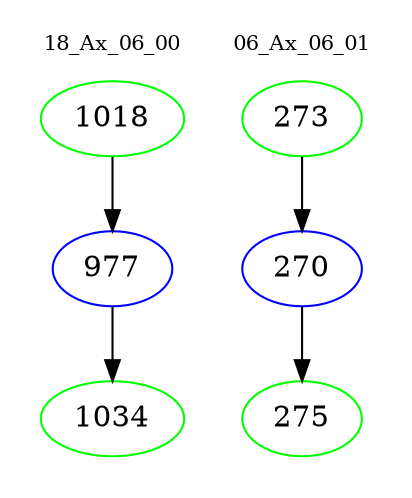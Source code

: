 digraph{
subgraph cluster_0 {
color = white
label = "18_Ax_06_00";
fontsize=10;
T0_1018 [label="1018", color="green"]
T0_1018 -> T0_977 [color="black"]
T0_977 [label="977", color="blue"]
T0_977 -> T0_1034 [color="black"]
T0_1034 [label="1034", color="green"]
}
subgraph cluster_1 {
color = white
label = "06_Ax_06_01";
fontsize=10;
T1_273 [label="273", color="green"]
T1_273 -> T1_270 [color="black"]
T1_270 [label="270", color="blue"]
T1_270 -> T1_275 [color="black"]
T1_275 [label="275", color="green"]
}
}
